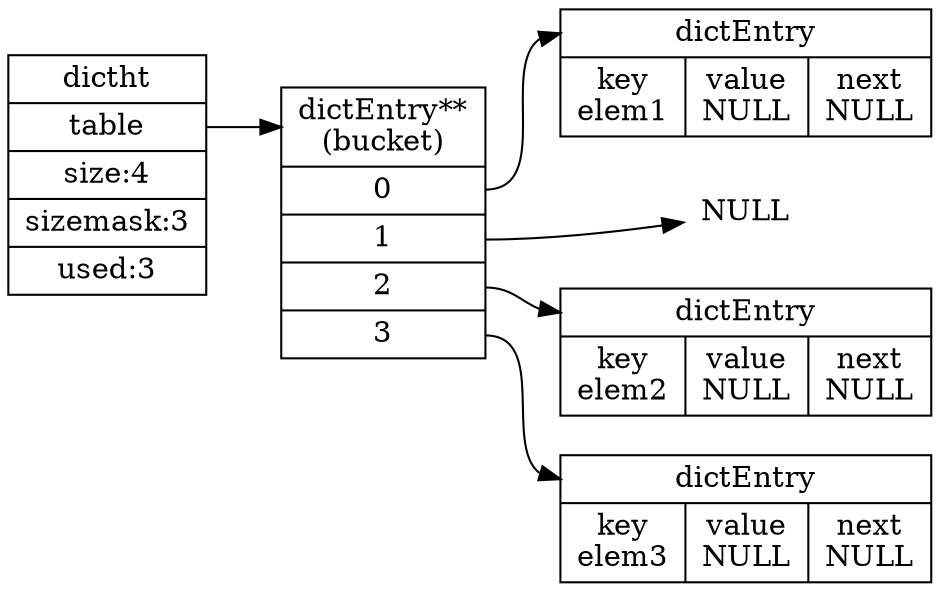 digraph hash_table_example {

    // setting

    rankdir = LR;

    node[shape=record];

    // nodes

    ht1 [label="<dictht>dictht |<table> table | size:4 | sizemask:3 | used:3"];

    bucket [label="<head>dictEntry**\n(bucket) |<table0> 0 |<table1> 1 |<table2> 2 |<table3> 3 "];

    pair_1 [label="<head>dictEntry |{<key>key\nelem1 |<value>value\nNULL |<next>next\nNULL}"];

    pair_2 [label="<head>dictEntry |{<key>key\nelem2 |<value>value\nNULL |<next>next\nNULL}"];

    pair_3 [label="<head>dictEntry |{<key>key\nelem3 |<value>value\nNULL |<next>next\nNULL}"];

    null1 [label="NULL", shape=plaintext];

    // lines

    ht1:table -> bucket:head;

    bucket:table0 -> pair_1:head;

    bucket:table1 -> null1;

    bucket:table2 -> pair_2:head;

    bucket:table3 -> pair_3:head;
}
